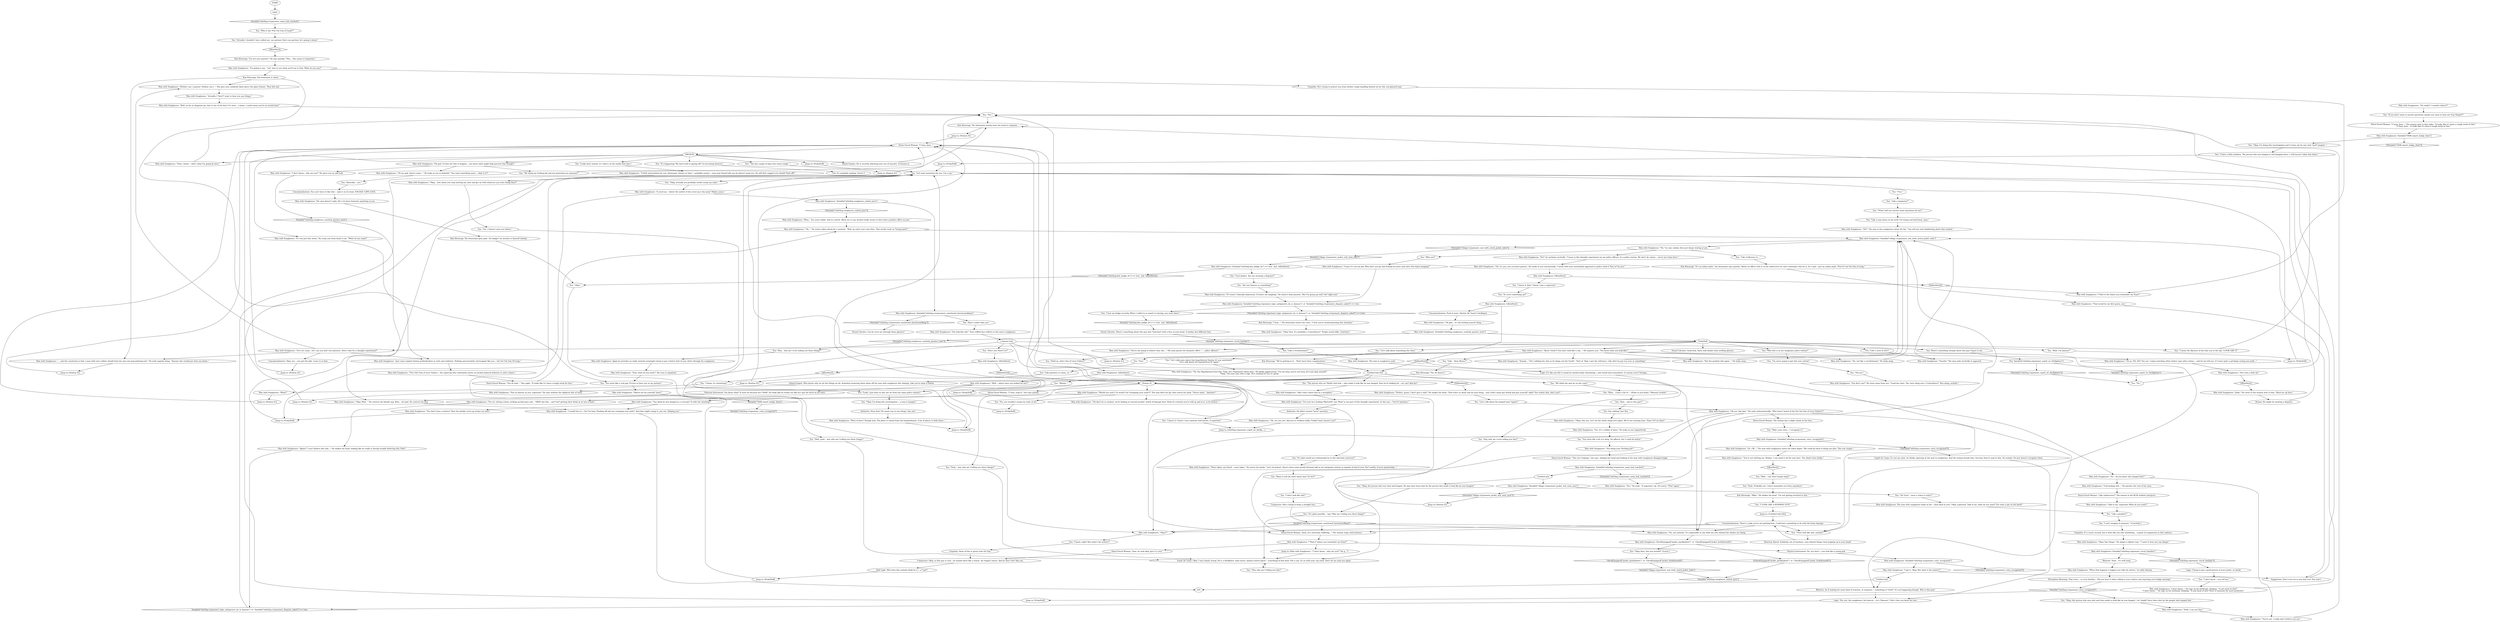 # WHIRLING F1 / MAN WITH SUNGLASSES
# Man with Sunglasses (Vicquemare)
# ==================================================
digraph G {
	  0 [label="START"];
	  1 [label="input"];
	  2 [label="Jump to: [Station 41]"];
	  3 [label="You: There's something strange about this guy. Figure it out."];
	  4 [label="You: Variable[\"whirling.viquemare_esprit_wc_firefighters\"]"];
	  5 [label="Variable[\"whirling.viquemare_esprit_wc_firefighters\"]", shape=diamond];
	  6 [label="!(Variable[\"whirling.viquemare_esprit_wc_firefighters\"])", shape=diamond];
	  7 [label="You: \"Why not?\""];
	  8 [label="Man with Sunglasses: \"Cause it's not my job. Why don't you go and fucking do yours and solve this damn hanging?\""];
	  9 [label="Jump to: [VickyHuB]"];
	  10 [label="Man with Sunglasses: \"Exactly.\" The man nods excitedly in approval."];
	  11 [label="Man with Sunglasses: \"I don't know...\" He taps on his forehead, thinking. \"A sad stack of shit?\"\n\"I don't know...\" He taps on his forehead, thinking. \"A sad stack of shit? Next to someone far more proficient.\""];
	  12 [label="Man with Sunglasses: IsKimHere()"];
	  13 [label="IsKimHere()", shape=diamond];
	  14 [label="!(IsKimHere())", shape=diamond];
	  15 [label="Man with Sunglasses: \"Oh, the Hypothetical Four-One. Yeah, let's *fantasize* about that.\" He blinks aggressively. \"I'm not busy, you're not busy, let's just play around!\"\n\"Okay,\" the man says with a sigh. He's waiting for you to speak.
"];
	  16 [label="You: \"So what would our relationship be in this alternate universe?\""];
	  17 [label="Jump to: [Station 41]"];
	  18 [label="Jump to: [Station 41]"];
	  19 [label="Kim Kitsuragi: \"I'm not your partner.\" He says quickly. \"This... this union is temporary.\""];
	  20 [label="You: \"No, you wouldn't cramp my style at all.\""];
	  21 [label="You: \"Me doing my fucking job and not pestering you anymore?\""];
	  22 [label="Man with Sunglasses: \"Perfect, great, I don't give a shit!\" He shakes his head. \"Now leave us alone and do your thing... and I don't mean get drunk and piss yourself, right? You realize that, don't you?\""];
	  23 [label="Man with Sunglasses: \"Oh really?! I wonder where?!\""];
	  24 [label="Man with Sunglasses: Variable[\"whirling.vicquemare_voice_recognized\"]"];
	  25 [label="Variable[\"whirling.vicquemare_voice_recognized\"]", shape=diamond];
	  26 [label="!(Variable[\"whirling.vicquemare_voice_recognized\"])", shape=diamond];
	  27 [label="Man with Sunglasses: \"Or...OR...\" The man with sunglasses raises his index finger. \"We could go back to doing our jobs. This was stupid...\""];
	  28 [label="Kim Kitsuragi: \"We're getting to it... There have been complications.\""];
	  29 [label="You: \"Wait -- can *you* maybe help?\""];
	  30 [label="Rhetoric: As if waiting for some kind of reaction, or response -- something to *click*. It's not happening though. Who is this guy?"];
	  31 [label="You: \"You seem like a bit of a drag. No offence, but I could do better.\""];
	  32 [label="Man with Sunglasses: \"Neither can I, partner. Neither can I...\" His grey eyes suddenly flash above the glass frames. They feel sad."];
	  33 [label="Empathy: It's a mere second, but it feels like you saw something... a gram of compassion in that sadness."];
	  34 [label="Man with Sunglasses: \"Actually, I *don't* want to hear you say things.\""];
	  35 [label="Horse-Faced Woman: \"C'mon, Jean...\" The woman next to him sighs. \"It looks like it's been a rough week on him.\"\n\"C'mon, Jean... It looks like it's been a rough week on him.\"
"];
	  36 [label="You: \"Yes.\""];
	  37 [label="Man with Sunglasses: \"Oh my god, there's more...\" He looks at you in disbelief. \"You want something more... what is it?\""];
	  38 [label="Man with Sunglasses: \"Okay. Well...\" He corrects his blonde wig. Khm... his hair. He corrects his hair."];
	  39 [label="Conceptualization: You can't leave it like that -- spin it on its head. ENGAGE CAPS LOCK."];
	  40 [label="Man with Sunglasses: \"I'm sure he's fucking *flattered*, but *Kim* is not part of this thought experiment. In this one -- *we're* partners.\""];
	  41 [label="Man with Sunglasses: \"You look like shit.\" Your ruffled face reflects in the man's sunglasses."];
	  42 [label="Man with Sunglasses: \"Yes.\" He nods. \"A superstar cop. Of course. *This* again.\""];
	  43 [label="You: \"*Now* will you answer some questions for me?\""];
	  44 [label="Man with Sunglasses: \"You're not going to believe this, but...\" The man pauses for dramatic effect. \"... police officers!\""];
	  45 [label="You: \"I'm never going to get this case solved.\""];
	  46 [label="You: \"It's happening! My hard work is paying off! I'm becoming famous!\""];
	  47 [label="Horse-Faced Woman: \"Jean, he's obviously suffering...\" The woman stops mid-sentence."];
	  48 [label="Jump to: [whirling.viquemare_esprit_wc_firefig ...]"];
	  49 [label="You: \"No.\""];
	  50 [label="Man with Sunglasses: \"I don't know... why are you?\" He gives you an odd look."];
	  51 [label="Esprit de Corps: Okay. I was clearly wrong. He is a firefighter, male nurse, animal control agent -- something of that kind. Not a cop. Go on with your cop work. Don't let me stop you again."];
	  52 [label="Composure: Okay, so this guy is cool -- he stands there like a statue. An *angry* statue. And he does *not* like you."];
	  53 [label="Logic: Trying to get a good picture of your jacket, no doubt."];
	  54 [label="Kim Kitsuragi: The lieutenant goes pale. 'No badge?' he mouths to himself silently."];
	  55 [label="Visual Calculus: There's something about this guy that *matches* with a face in your head. A similar, but different face."];
	  56 [label="You: \"You seem like a cool guy, I'd love to have you as my partner.\""];
	  57 [label="Man with Sunglasses: \"Just some regular boring motherfuckers in suits and uniforms. Nothing spectacularly extravagant like you -- the Far Out Son Of Lung.\""];
	  58 [label="Man with Sunglasses: \"Again?! I can't believe this shit...\" He shakes his head, looking like he really is having trouble believing this *shit*."];
	  59 [label="You: \"Who is the *Far Out Son of Lung*?\""];
	  60 [label="You: \"I knew it! I knew I was someone well known. A superstar.\""];
	  61 [label="Man with Sunglasses: \"Okay?!\""];
	  62 [label="You: \"Well, yeah... hey, why am I telling you these things?\""];
	  63 [label="Jump to: [VickyHuB]"];
	  64 [label="You: \"Basically -- yes.\""];
	  65 [label="Man with Sunglasses: \"You don't have a motive? Then the double cover-up seems too neat.\""];
	  66 [label="Empathy: None of this is great news for him."];
	  67 [label="Horse-Faced Woman: \"Like undercover?\" The woman in the RCM uniform interjects."];
	  68 [label="Man with Sunglasses: \"What?\""];
	  69 [label="Jump to: [Untitled hub (02)]"];
	  70 [label="Man with Sunglasses: \"Yes. It's a hobby of mine.\" He looks at you inquisitively."];
	  71 [label="You: \"Are you famous or something?\""];
	  72 [label="Man with Sunglasses: \"Let's be crazy... let's say you and I are partners. How's that for a thought experiment?\""];
	  73 [label="Man with Sunglasses: \"None taken, my friend -- none taken.\" He waves his hands. \"Let's be honest, there's been some purely fictional talk in our imaginary station in regards of who'd even *be* worthy of your partnership...\""];
	  74 [label="Man with Sunglasses: \"You doing your *fucking job*.\""];
	  75 [label="Kim Kitsuragi: The lieutenant merely bows his head in response."];
	  76 [label="Perception (Hearing): That voice... so very familiar... Did you hear it when calling to your station and reporting your badge missing?"];
	  77 [label="Esprit de Corps: It's not my style, he thinks, glancing at the man in sunglasses. And the woman beside him. Ooo boy, they're mad at him. No wonder. He just doesn't recognize them."];
	  78 [label="You: \"I LOOK LIKE A BURNING SUN.\""];
	  79 [label="Jump to: [VickyHuB]"];
	  80 [label="Man with Sunglasses: CheckEquipped(\"jacket_pissflaubert\")  or  CheckEquipped(\"jacket_fucktheworld\")"];
	  81 [label="CheckEquipped(\"jacket_pissflaubert\")  or  CheckEquipped(\"jacket_fucktheworld\")", shape=diamond];
	  82 [label="!(CheckEquipped(\"jacket_pissflaubert\")  or  CheckEquipped(\"jacket_fucktheworld\"))", shape=diamond];
	  83 [label="You: \"Okay then. See you around!\" [Leave.]"];
	  84 [label="You: \"Wait, I'm famous?\""];
	  85 [label="You: \"Don't you *have* to?\""];
	  86 [label="You: \"Like Guillaume Le...\""];
	  87 [label="You: \"Like... Kras Mazov?\""];
	  88 [label="Jump to: [Station 41]"];
	  89 [label="Man with Sunglasses: Variable[\"whirling.vicquemare_main_hub_reached\"]"];
	  90 [label="Variable[\"whirling.vicquemare_main_hub_reached\"]", shape=diamond];
	  91 [label="!(Variable[\"whirling.vicquemare_main_hub_reached\"])", shape=diamond];
	  92 [label="Untitled hub"];
	  93 [label="Man with Sunglasses: Variable[\"whirling.viquemare_logic_antipassive_he_is_famous\"]  or  Variable[\"whirling.vicquemare_disguise_asked\"] == true"];
	  94 [label="Variable[\"whirling.viquemare_logic_antipassive_he_is_famous\"]  or  Variable[\"whirling.vicquemare_disguise_asked\"] == true", shape=diamond];
	  95 [label="!(Variable[\"whirling.viquemare_logic_antipassive_he_is_famous\"]  or  Variable[\"whirling.vicquemare_disguise_asked\"] == true)", shape=diamond];
	  96 [label="You: \"I lost my badge recently. When I called in to report it missing, you were there.\""];
	  97 [label="You: \"If you don't want to answer questions maybe you want to hear me *say things?*\""];
	  98 [label="You: \"Okay, the person who was shot and hanged. He may have been shot by the person who made it look like he was hanged.\""];
	  99 [label="Man with Sunglasses: \"So... do you know who hanged him?\""];
	  100 [label="Authority: Hear that? He wants you to say things. Say one!"];
	  101 [label="Man with Sunglasses: Variable[\"whirling.viquemare_viscal_familiar\"]"];
	  102 [label="Variable[\"whirling.viquemare_viscal_familiar\"]", shape=diamond];
	  103 [label="!(Variable[\"whirling.viquemare_viscal_familiar\"])", shape=diamond];
	  104 [label="Rhetoric: Yeah... it's still irony."];
	  105 [label="Jump to: [Station 41]"];
	  106 [label="Man with Sunglasses: \"*Far Out* Son of Liver Failure -- the supercop who voluntarily enters an alcohol induced delirium to solve crimes.\""];
	  107 [label="Man with Sunglasses: IsKimHere()"];
	  108 [label="IsKimHere()", shape=diamond];
	  109 [label="!(IsKimHere())", shape=diamond];
	  110 [label="Man with Sunglasses: \"Well... where have you looked for her?\""];
	  111 [label="Man with Sunglasses: \"And I don't mean that as a metaphor.\""];
	  112 [label="a famous hub"];
	  113 [label="Man with Sunglasses: \"When that happens I suggest you take his advice,\" he adds bitterly."];
	  114 [label="Man with Sunglasses: \"Okay... how about you stop wasting my time and get on with whatever you were doing then?\""];
	  115 [label="Jump to: [VickyHuB]"];
	  116 [label="Man with Sunglasses: \"You're not shitting me, Mullen. I can smell it all the way here. The whole town stinks.\""];
	  117 [label="Jump to: [VickyHuB]"];
	  118 [label="Logic: The suit, the sunglasses, the haircut... he's *famous*. That's how you know his face."];
	  119 [label="You: \"Like a revolutionary?\""];
	  120 [label="Man with Sunglasses: \"Oh no, NO, NO! You see, I enjoy watching other, better cops solve crimes -- and let me tell you, it's been quite a privilege seeing you work...\""];
	  121 [label="Man with Sunglasses: The man with sunglasses looks at her -- then back at you: \"Okay, superstar. Talk to me, what do you want? You want a pat on the back?\""];
	  122 [label="Man with Sunglasses: *\"That's* where you remember me from?\""];
	  123 [label="You: \"Okay.\""];
	  124 [label="Empathy: He's trying to protect you from further rough handling dished out by this sun-glassed man."];
	  125 [label="Man with Sunglasses: \"That would be my first guess, yes.\""];
	  126 [label="Man with Sunglasses: IsKimHere()"];
	  127 [label="IsKimHere()", shape=diamond];
	  128 [label="!(IsKimHere())", shape=diamond];
	  129 [label="Conceptualization: Push it more. Harder. Be *more* intelligent."];
	  130 [label="Jump to: [Station 41]"];
	  131 [label="You: \"Let's talk about the hanged man *again*.\""];
	  132 [label="Visual Calculus: Good luck, these look darker than welding glasses."];
	  133 [label="Man with Sunglasses: \"Now, what do you want?\" His tone is impatient."];
	  134 [label="Man with Sunglasses: \"Oh...\" He seems taken aback for a moment. \"Well, go solve your case then. That would count as *trying hard*.\""];
	  135 [label="Man with Sunglasses: \"NO!\" The man in the sunglasses raises his fist. \"You will not start blabbering about that asshole.\""];
	  136 [label="Kim Kitsuragi: \"It's an urban myth,\" the lieutenant says quietly. \"About an officer who is so far undercover he can't remember who he is. As I said -- just an urban myth. *You're* not the Son of Lung.\""];
	  137 [label="Man with Sunglasses: \"Judit,\" He turns to the woman next to him. \"Back me up here.\""];
	  138 [label="Composure: She's trying to keep a straight face."];
	  139 [label="You: \"Wait, your voice... I recognize it.\""];
	  140 [label="You: \"Okay, this person who was shot and then made to look like he was hanged -- he *might* have been shot by the people who hanged him.\""];
	  141 [label="You: \"The person who we *think* shot him -- who made it look like he was hanged, that we're looking for -- we can't find her.\""];
	  142 [label="You: \"We think she may be on the coast.\""];
	  143 [label="Physical Instrument: You know what? It must be because he's *buff*. He looks like he works out like he's got the devil on his back."];
	  144 [label="Man with Sunglasses: \"Not as famous as you, superstar.\" He says without the slightest hint of irony."];
	  145 [label="Man with Sunglasses: \"If I wasn't clinically depressed, I'd burst out laughing.\" He doesn't look amused. \"But I'm gonna go with *no* right now.\""];
	  146 [label="Station 41"];
	  147 [label="Horse-Faced Woman: \"C'mon, Jean...\""];
	  148 [label="Man with Sunglasses: \"Well, as far as disguises go, this is one of the best I've seen... I mean, I could swear you're an actual bum!\""];
	  149 [label="Man with Sunglasses: \"Talk to me, superstar. What do you want?\""];
	  150 [label="Man with Sunglasses: \"Okay then. It's probably a *coincidence*. People sound alike. Good bye.\""];
	  151 [label="You: \"Look, I just have to ask: are we from the same police station?\""];
	  152 [label="You: \"Let's talk about something else then.\""];
	  153 [label="Man with Sunglasses: Variable[\"village.vicquemare_jacket_exit_seen_once\"]"];
	  154 [label="Variable[\"village.vicquemare_jacket_exit_seen_once\"]", shape=diamond];
	  155 [label="!(Variable[\"village.vicquemare_jacket_exit_seen_once\"])", shape=diamond];
	  156 [label="You: \"Do *you*... have a crime to solve?\""];
	  157 [label="Jump to: [VickyHuB]"];
	  158 [label="Man with Sunglasses: \"Okay. Say things.\" He adopts a lighter tone. \"I want to hear you say things.\""];
	  159 [label="PREHUB"];
	  160 [label="Man with Sunglasses: Variable[\"whirling.vicquemare_voice_recognized\"]"];
	  161 [label="Variable[\"whirling.vicquemare_voice_recognized\"]", shape=diamond];
	  162 [label="!(Variable[\"whirling.vicquemare_voice_recognized\"])", shape=diamond];
	  163 [label="Man with Sunglasses: \"I get it. Okay. But what is the motive?\""];
	  164 [label="Man with Sunglasses: \"Yeah, I can see that.\""];
	  165 [label="Man with Sunglasses: \"You don't say?\" He turns away from you. \"Good bye then. The voice thing was a *coincidence*. Run along, asshole.\""];
	  166 [label="You: \"Kim... who is this guy?\""];
	  167 [label="You: \"I mean the likeness of the holy sun in the sky. I LOOK LIKE IT.\""];
	  168 [label="Man with Sunglasses: \"Oh god... it's the fucking muscle thing...\""];
	  169 [label="Man with Sunglasses: \"Okay, why not. Let's do the whole thing over again. We're not wasting time. There *is* no time!\""];
	  170 [label="Man with Sunglasses: \"Oh yes, big time.\" He nods enthusiastically. \"Who hasn't heard of the Far Out Son of Liver Failure?!\""];
	  171 [label="Jump to: [VickyHuB]"];
	  172 [label="You: \"Like a prophet?\""];
	  173 [label="Man with Sunglasses: \"Not the prophet shit again...\" He looks away."];
	  174 [label="You: \"I can't imagine it anymore.\" (Conclude.)"];
	  175 [label="Man with Sunglasses: \"Would you now?! Or would I be *cramping your style?*\" The man bites his lip, then waves his hand. \"Never mind... *partner*.\""];
	  176 [label="Man with Sunglasses: \"Watch out for yourself, loser!\""];
	  177 [label="Man with Sunglasses: \"Wow... You seem stable. And in control. Allow me to say, alcohol really seems to have had a positive effect on you.\""];
	  178 [label="Reaction Speed: Suddenly, out of nowhere, case-related things start popping up in your head!"];
	  179 [label="Man with Sunglasses: \"West of here? Though luck. The place is ruined from the bombardment. A lot of places to hide there...\""];
	  180 [label="You: \"Khm... I have a bit of...\" (Point to you head.) \"Memory trouble.\""];
	  181 [label="Jump to: [Man with Sunglasses: \"\"I don't know... why are you?\" He g...\"]"];
	  182 [label="Man with Sunglasses: Again he provides no reply, instead seemingly trying to get a better look of your attire through his sunglasses."];
	  183 [label="Man with Sunglasses: Variable[\"whirling.kim_badge_lie\"] == true  and  IsKimHere()"];
	  184 [label="Variable[\"whirling.kim_badge_lie\"] == true  and  IsKimHere()", shape=diamond];
	  185 [label="!(Variable[\"whirling.kim_badge_lie\"] == true  and  IsKimHere())", shape=diamond];
	  186 [label="You: \"Cool shades. Are you wearing a disguise?\""];
	  187 [label="Man with Sunglasses: \"About *what?* You don't look like a cop...\" He inspects you. \"You know what you look like?\""];
	  188 [label="You: \"Okay, actually you probably would cramp my style.\""];
	  189 [label="Man with Sunglasses: \"You think he was hanged as a coverup? To hide the shooting?\""];
	  190 [label="You: \"I have a little problem. The person who was hanged is still hanging there. I still haven't taken him down.\""];
	  191 [label="You: \"Maybe...\""];
	  192 [label="Physical Instrument: No, you don't -- you look like a young god."];
	  193 [label="Man with Sunglasses: The man doesn't reply. He's too busy furiously squinting at you."];
	  194 [label="Jump to: [Station 41]"];
	  195 [label="Man with Sunglasses: \"Yes sir, solving crimes, locking up bad guys and... *AND* get this... and *not* getting their drink on at two o'clock.\""];
	  196 [label="You: \"Hold on, who's Son of Liver Failure?\""];
	  197 [label="Horse-Faced Woman: The woman has a slight smirk on her face."];
	  198 [label="Horse-Faced Woman: \"You do look...\" She sighs. \"It looks like it's been a tough week for him.\""];
	  199 [label="Drama: He might be wearing a disguise."];
	  200 [label="Kim Kitsuragi: \"I fear...\" The lieutenant lowers his voice. \"I fear you're misinterpreting this situation.\""];
	  201 [label="You: \"To cover something up?\""];
	  202 [label="Untitled hub"];
	  203 [label="Untitled hub (02)"];
	  204 [label="Conceptualization: There's a joke you're not getting here. Could have something to do with the brain damage."];
	  205 [label="Visual Calculus: Can he even see through those glasses?"];
	  206 [label="You: \"I don't know -- you tell me.\""];
	  207 [label="You: \"Let's talk more about that hypothetical Station 41 you mentioned.\"\n\"Let's talk about the hypothetical 41 again.\"
"];
	  208 [label="You: \"Who else is in our imaginary police station?\""];
	  209 [label="Horse-Faced Woman: \"C'mon, stop it,\" she says quietly."];
	  210 [label="Man with Sunglasses: \"Oh, it's you, you eccentric genius.\" He winks at you sarcastically. \"I mean with your unorthodox approach to police work it *has to* be you.\""];
	  211 [label="You: \"Actually I shouldn't have called you  my partner. Kim's my partner, he's going to know.\""];
	  212 [label="Man with Sunglasses: \"Oh don't be so modest, we're looking at several months' worth of damage here. Kind of a miracle you're still up and at it, to be honest...\""];
	  213 [label="Jump to: [Station 41]"];
	  214 [label="You: \"Yes. I haven't seen you before.\""];
	  215 [label="Horse-Faced Woman: \"Jean, he said okay, give it a rest.\""];
	  216 [label="You: \"I know, right? But what's the motive?\""];
	  217 [label="Man with Sunglasses: Variable[\"whirling.sunglasses_exited_once\"]"];
	  218 [label="Variable[\"whirling.sunglasses_exited_once\"]", shape=diamond];
	  219 [label="!(Variable[\"whirling.sunglasses_exited_once\"])", shape=diamond];
	  220 [label="Man with Sunglasses: Variable[\"whirling.vicquermare_mentioned_faroutsonoflang\"]"];
	  221 [label="Variable[\"whirling.vicquermare_mentioned_faroutsonoflang\"]", shape=diamond];
	  222 [label="!(Variable[\"whirling.vicquermare_mentioned_faroutsonoflang\"])", shape=diamond];
	  223 [label="You: \"Kim's cooler than you.\""];
	  224 [label="Conceptualization: Okay, yes -- you get the joke. Leave it at that."];
	  225 [label="Man with Sunglasses: *\"That's* the where you remember me from?\""];
	  226 [label="You: \"Fine.\""];
	  227 [label="Man with Sunglasses: \"No, not entirely.\" It's impossible to say what his eyes behind the shades are doing."];
	  228 [label="You: \"Like a megastar?\""];
	  229 [label="Man with Sunglasses: \"No, not like a revolutionary.\" He looks away."];
	  230 [label="Man with Sunglasses: The man in sunglasses nods."];
	  231 [label="You: \"Like partners in crime, or...?\""];
	  232 [label="Man with Sunglasses: \"... and the conclusion is that a man with your calibre should form his own one-man-policing-unit.\" He nods eagerly along. \"Anyone else would just slow you down.\""];
	  233 [label="You: \"Want to tell me more about him? Or her?\""];
	  234 [label="Man with Sunglasses: IsKimHere()"];
	  235 [label="IsKimHere()", shape=diamond];
	  236 [label="!(IsKimHere())", shape=diamond];
	  237 [label="You: \"I knew it, Kim! I knew I was a superstar.\""];
	  238 [label="You: \"*You* look like shit, asshole!\""];
	  239 [label="Man with Sunglasses: \"Oh god, I'd hate for that to happen... you know what might help prevent that though?\""];
	  240 [label="Man with Sunglasses: \"A cover-up -- where the author of the cover-up is the perp? Makes sense.\""];
	  241 [label="You: \"It's quite possible... hey! Why am I telling you these things?\""];
	  242 [label="Suggestion: Don't even try to win him over. You won't."];
	  243 [label="Half Light: Who does this asshole think he is -- a *cop*?"];
	  244 [label="Man with Sunglasses: \"Oh, yes you are! And you've worked really, *really* hard, haven't you?\""];
	  245 [label="You: It's probably nothing. [Leave.]"];
	  246 [label="Jump to: [VickyHuB]"];
	  247 [label="You: \"Hey, why am I telling you this?\""];
	  248 [label="Man with Sunglasses: \"I would love to -- but I'm busy *fucking off and not cramping your style*. And that might cramp it, you see. Helping you.\""];
	  249 [label="You: \"Yeah. Probably not. I don't remember you from anywhere.\""];
	  250 [label="Kim Kitsuragi: The lieutenant is silent."];
	  251 [label="Authority: He didn't answer *your* question."];
	  252 [label="Man with Sunglasses: Variable[\"village.vicquemare_saw_both_weird_jacket_exits\"]"];
	  253 [label="Variable[\"village.vicquemare_saw_both_weird_jacket_exits\"]", shape=diamond];
	  254 [label="!(Variable[\"village.vicquemare_saw_both_weird_jacket_exits\"])", shape=diamond];
	  255 [label="Man with Sunglasses: \"No,\" he says calmly, then just keeps staring at you."];
	  256 [label="You: \"Like a man down on his luck? I'm trying real hard here, man.\""];
	  257 [label="Man with Sunglasses: \"Yeaaah...\" He's rubbing his chin as he drags out the *yeah*. \"Sort of. Okay. I get the reference. Like after he got run over or something.\""];
	  258 [label="Kim Kitsuragi: \"No, he doesn't.\""];
	  259 [label="You: \"I know, it's intentional.\""];
	  260 [label="Man with Sunglasses: \"It's not just this week.\" He scans you from head to toe. \"What do you want?\""];
	  261 [label="Man with Sunglasses: Variable[\"TASK.report_badge_done\"]"];
	  262 [label="Variable[\"TASK.report_badge_done\"]", shape=diamond];
	  263 [label="!(Variable[\"TASK.report_badge_done\"])", shape=diamond];
	  264 [label="You: \"Okay, I'm doing this investigation and it turns out he was shot *and* hanged...\""];
	  265 [label="Inland Empire: Who knows why we do the things we do. Somehow bouncing those ideas off the man with sunglasses felt calming. Like you've done it before."];
	  266 [label="You: \"Hey, why am I even telling you this?\""];
	  267 [label="Man with Sunglasses: \"You're not. I really don't believe you are.\""];
	  268 [label="You: \"Not yet.\""];
	  269 [label="Man with Sunglasses: \"God fucking shit...\" He pinches the root of his nose."];
	  270 [label="Kim Kitsuragi: \"Mkm.\" He shakes his head. \"I'm not getting involved in this.\""];
	  271 [label="You: Say nothing. Just flex."];
	  272 [label="Inland Empire: He is secretly admiring your sea of muscles. Everyone is."];
	  273 [label="Man with Sunglasses: Variable[\"whirling.sunglasses_casehub_passive_seen\"]"];
	  274 [label="Variable[\"whirling.sunglasses_casehub_passive_seen\"]", shape=diamond];
	  275 [label="!(Variable[\"whirling.sunglasses_casehub_passive_seen\"])", shape=diamond];
	  276 [label="VickyHuB"];
	  277 [label="You: \"Got some questions for you. I'm a cop.\""];
	  278 [label="You: \"Like a sack of shit?\""];
	  279 [label="You: \"Fine.\""];
	  280 [label="Man with Sunglasses: \"No!\" he exclaims excitedly. \"'Cause in this thought experiment we are police officers. In a police station. We don't do crimes -- we're not crime bros.\""];
	  281 [label="Jump to: [Station 41]"];
	  282 [label="Horse-Faced Woman: \"This isn't helping,\" she says, shaking her head and looking at the man with sunglasses disapprovingly."];
	  283 [label="Man with Sunglasses: \"Not even a little bit.\""];
	  284 [label="You: \"I don't look like shit!\""];
	  285 [label="You: \"The last couple of days have been rough...\""];
	  286 [label="You: \"Looks don't matter, it's what's on the inside that does.\""];
	  287 [label="Man with Sunglasses: \"Yeah, I know -- that's what I'm going by here.\""];
	  288 [label="Man with Sunglasses: \"A little premonition for you, lieutenant. Sooner or later -- probably sooner -- your new friend tells you he doesn't need you. He will then suggest you should *fuck off*.\""];
	  289 [label="Man with Sunglasses: \"I'm going to say... *no*. Just to see what you'll say to that. What do you say?\""];
	  290 [label="You: \"Okay I'm doing this investigation -- a man is hanged.\""];
	  291 [label="You: \"Yeah... hey, why am I telling you these things?\""];
	  292 [label="Jump to: [VickyHuB]"];
	  293 [label="Logic: It's like you felt it would be intellectually stimulating -- and would lead somewhere. A custom even? Strange..."];
	  294 [label="You: \"Hey... why am I even telling you these things?\""];
	  0 -> 1
	  1 -> 90
	  2 -> 147
	  3 -> 4
	  4 -> 5
	  4 -> 6
	  5 -> 49
	  6 -> 49
	  7 -> 8
	  8 -> 93
	  9 -> 277
	  10 -> 252
	  11 -> 252
	  12 -> 13
	  12 -> 14
	  13 -> 259
	  14 -> 146
	  15 -> 147
	  16 -> 73
	  17 -> 147
	  18 -> 147
	  19 -> 289
	  20 -> 115
	  21 -> 75
	  22 -> 131
	  23 -> 97
	  24 -> 26
	  24 -> 27
	  26 -> 77
	  27 -> 116
	  28 -> 203
	  29 -> 249
	  30 -> 118
	  31 -> 74
	  32 -> 34
	  33 -> 158
	  34 -> 148
	  35 -> 261
	  36 -> 75
	  37 -> 64
	  38 -> 248
	  39 -> 193
	  40 -> 251
	  41 -> 112
	  42 -> 252
	  43 -> 256
	  44 -> 196
	  45 -> 268
	  46 -> 245
	  47 -> 122
	  49 -> 75
	  50 -> 274
	  51 -> 247
	  52 -> 243
	  53 -> 206
	  54 -> 123
	  55 -> 102
	  56 -> 176
	  57 -> 106
	  58 -> 94
	  59 -> 211
	  60 -> 48
	  61 -> 216
	  62 -> 51
	  63 -> 277
	  64 -> 39
	  65 -> 292
	  66 -> 52
	  67 -> 149
	  68 -> 130
	  69 -> 204
	  70 -> 31
	  71 -> 145
	  72 -> 232
	  72 -> 57
	  72 -> 32
	  72 -> 224
	  73 -> 233
	  74 -> 282
	  75 -> 2
	  76 -> 161
	  77 -> 118
	  78 -> 69
	  79 -> 277
	  80 -> 82
	  80 -> 83
	  81 -> 253
	  82 -> 218
	  83 -> 81
	  84 -> 171
	  85 -> 12
	  86 -> 136
	  87 -> 258
	  88 -> 147
	  89 -> 91
	  89 -> 92
	  90 -> 59
	  91 -> 42
	  92 -> 153
	  92 -> 98
	  93 -> 96
	  93 -> 95
	  94 -> 277
	  95 -> 200
	  96 -> 184
	  97 -> 35
	  98 -> 241
	  99 -> 267
	  99 -> 269
	  100 -> 179
	  101 -> 104
	  101 -> 103
	  102 -> 119
	  103 -> 53
	  104 -> 113
	  105 -> 147
	  106 -> 198
	  107 -> 109
	  107 -> 110
	  108 -> 19
	  109 -> 22
	  110 -> 63
	  110 -> 143
	  111 -> 40
	  112 -> 227
	  112 -> 238
	  112 -> 47
	  112 -> 85
	  112 -> 61
	  113 -> 76
	  114 -> 214
	  115 -> 277
	  116 -> 127
	  117 -> 277
	  118 -> 94
	  119 -> 230
	  120 -> 283
	  121 -> 172
	  122 -> 192
	  122 -> 181
	  122 -> 215
	  123 -> 62
	  124 -> 225
	  125 -> 242
	  126 -> 128
	  126 -> 129
	  127 -> 29
	  128 -> 203
	  128 -> 30
	  129 -> 168
	  130 -> 147
	  131 -> 170
	  133 -> 56
	  134 -> 252
	  135 -> 252
	  136 -> 125
	  137 -> 199
	  138 -> 221
	  139 -> 24
	  140 -> 164
	  141 -> 111
	  142 -> 180
	  143 -> 38
	  144 -> 105
	  145 -> 93
	  146 -> 175
	  146 -> 16
	  146 -> 209
	  146 -> 60
	  146 -> 157
	  147 -> 159
	  148 -> 36
	  149 -> 172
	  151 -> 290
	  152 -> 28
	  153 -> 155
	  153 -> 156
	  154 -> 183
	  155 -> 194
	  156 -> 121
	  157 -> 277
	  158 -> 101
	  159 -> 260
	  159 -> 46
	  159 -> 239
	  159 -> 79
	  159 -> 272
	  159 -> 285
	  159 -> 286
	  159 -> 287
	  160 -> 162
	  160 -> 163
	  161 -> 140
	  161 -> 246
	  163 -> 202
	  163 -> 242
	  164 -> 267
	  166 -> 271
	  167 -> 36
	  168 -> 273
	  169 -> 70
	  170 -> 227
	  170 -> 197
	  170 -> 238
	  170 -> 47
	  170 -> 61
	  171 -> 277
	  172 -> 174
	  173 -> 252
	  174 -> 33
	  175 -> 212
	  175 -> 20
	  175 -> 189
	  176 -> 262
	  177 -> 134
	  178 -> 204
	  179 -> 63
	  180 -> 166
	  181 -> 51
	  182 -> 133
	  183 -> 185
	  183 -> 186
	  184 -> 55
	  185 -> 123
	  186 -> 71
	  187 -> 257
	  187 -> 229
	  187 -> 173
	  187 -> 207
	  187 -> 87
	  187 -> 120
	  187 -> 88
	  187 -> 279
	  188 -> 240
	  189 -> 248
	  189 -> 65
	  190 -> 117
	  191 -> 151
	  192 -> 160
	  193 -> 54
	  194 -> 147
	  195 -> 58
	  196 -> 107
	  197 -> 139
	  198 -> 134
	  199 -> 277
	  200 -> 150
	  201 -> 126
	  202 -> 30
	  202 -> 295
	  203 -> 99
	  203 -> 291
	  203 -> 265
	  203 -> 141
	  203 -> 142
	  203 -> 191
	  204 -> 227
	  204 -> 61
	  204 -> 238
	  204 -> 47
	  206 -> 11
	  207 -> 15
	  208 -> 45
	  209 -> 195
	  210 -> 234
	  211 -> 108
	  212 -> 36
	  213 -> 147
	  214 -> 151
	  215 -> 52
	  216 -> 66
	  217 -> 219
	  217 -> 220
	  219 -> 177
	  220 -> 222
	  220 -> 223
	  221 -> 227
	  221 -> 61
	  221 -> 238
	  221 -> 47
	  222 -> 205
	  223 -> 41
	  224 -> 18
	  226 -> 228
	  227 -> 80
	  228 -> 43
	  229 -> 252
	  230 -> 293
	  231 -> 281
	  232 -> 17
	  233 -> 284
	  234 -> 236
	  234 -> 237
	  235 -> 137
	  236 -> 225
	  237 -> 201
	  238 -> 178
	  239 -> 50
	  239 -> 21
	  239 -> 37
	  240 -> 217
	  240 -> 292
	  241 -> 51
	  242 -> 277
	  243 -> 9
	  244 -> 48
	  246 -> 277
	  247 -> 51
	  248 -> 295
	  249 -> 270
	  250 -> 232
	  250 -> 57
	  250 -> 32
	  251 -> 244
	  252 -> 254
	  252 -> 255
	  253 -> 218
	  254 -> 154
	  255 -> 280
	  255 -> 86
	  255 -> 7
	  256 -> 135
	  257 -> 252
	  258 -> 146
	  259 -> 68
	  260 -> 56
	  261 -> 264
	  261 -> 263
	  262 -> 25
	  264 -> 190
	  265 -> 144
	  266 -> 51
	  267 -> 36
	  268 -> 165
	  269 -> 67
	  270 -> 78
	  271 -> 169
	  272 -> 36
	  273 -> 275
	  273 -> 276
	  274 -> 38
	  275 -> 294
	  276 -> 3
	  276 -> 132
	  276 -> 167
	  276 -> 72
	  276 -> 44
	  276 -> 208
	  276 -> 84
	  276 -> 278
	  276 -> 152
	  276 -> 187
	  277 -> 188
	  278 -> 10
	  279 -> 231
	  280 -> 210
	  281 -> 147
	  282 -> 89
	  283 -> 235
	  284 -> 138
	  285 -> 213
	  286 -> 288
	  287 -> 36
	  288 -> 114
	  289 -> 250
	  289 -> 124
	  290 -> 100
	  291 -> 51
	  292 -> 277
	  293 -> 266
	  294 -> 182
}

